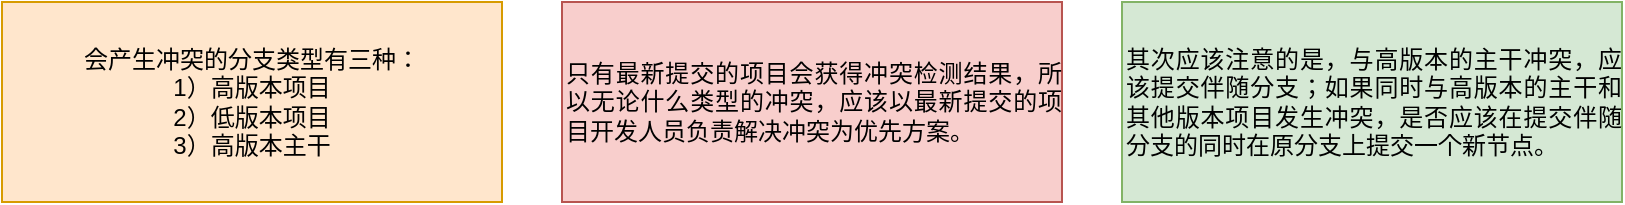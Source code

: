 <mxfile version="17.4.0" type="github">
  <diagram id="odhGb9dV0dcE866PLa5d" name="Page-1">
    <mxGraphModel dx="697" dy="689" grid="1" gridSize="10" guides="1" tooltips="1" connect="1" arrows="1" fold="1" page="1" pageScale="1" pageWidth="827" pageHeight="1169" math="0" shadow="0">
      <root>
        <mxCell id="0" />
        <mxCell id="1" parent="0" />
        <mxCell id="rH72YspcaZQl_E3fsq7n-7" value="&lt;div&gt;会产生冲突的分支类型有三种：&lt;/div&gt;&lt;div&gt;1）高版本项目&lt;/div&gt;&lt;div&gt;2）低版本项目&lt;/div&gt;&lt;div&gt;3）高版本主干&lt;/div&gt;" style="rounded=0;whiteSpace=wrap;html=1;fillColor=#ffe6cc;strokeColor=#d79b00;" vertex="1" parent="1">
          <mxGeometry x="100" y="60" width="250" height="100" as="geometry" />
        </mxCell>
        <mxCell id="rH72YspcaZQl_E3fsq7n-8" value="&lt;div style=&quot;text-align: justify&quot;&gt;&lt;span&gt;只有最新提交的项目会获得冲突检测结果，所以无论什么类型的冲突，应该以最新提交的项目开发人员负责解决冲突为优先方案。&lt;/span&gt;&lt;/div&gt;" style="rounded=0;whiteSpace=wrap;html=1;fillColor=#f8cecc;strokeColor=#b85450;align=left;" vertex="1" parent="1">
          <mxGeometry x="380" y="60" width="250" height="100" as="geometry" />
        </mxCell>
        <mxCell id="rH72YspcaZQl_E3fsq7n-9" value="&lt;div style=&quot;text-align: justify&quot;&gt;&lt;span&gt;其次应该注意的是，与高版本的主干冲突，应该提交伴随分支；如果同时与高版本的主干和其他版本项目发生冲突，是否应该在提交伴随分支的同时在原分支上提交一个新节点。&lt;/span&gt;&lt;/div&gt;" style="rounded=0;whiteSpace=wrap;html=1;fillColor=#d5e8d4;strokeColor=#82b366;align=left;" vertex="1" parent="1">
          <mxGeometry x="660" y="60" width="250" height="100" as="geometry" />
        </mxCell>
      </root>
    </mxGraphModel>
  </diagram>
</mxfile>
